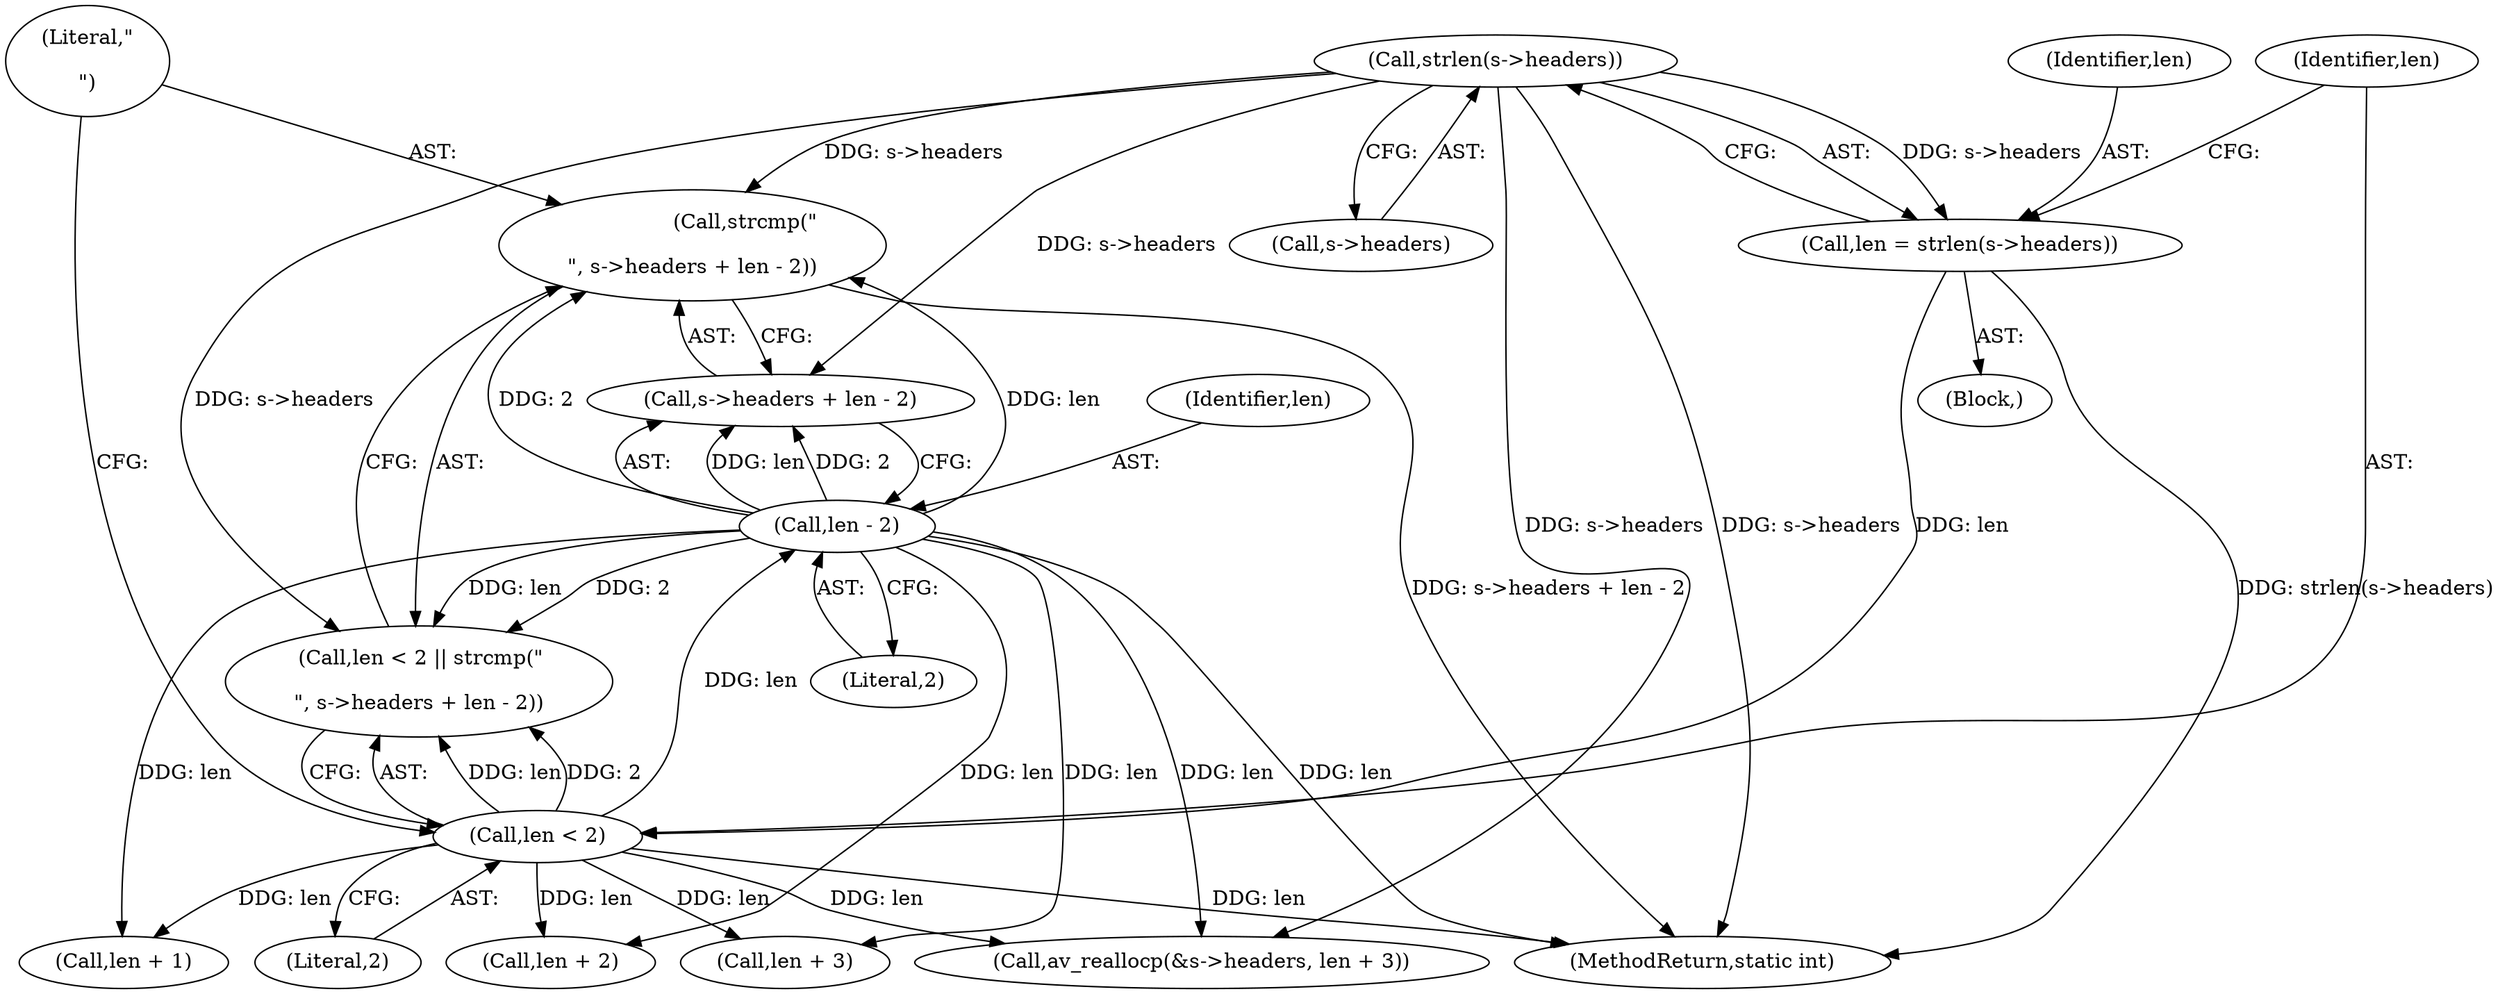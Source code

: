 digraph "0_FFmpeg_2a05c8f813de6f2278827734bf8102291e7484aa_1@API" {
"1000176" [label="(Call,strcmp(\"\r\n\", s->headers + len - 2))"];
"1000167" [label="(Call,strlen(s->headers))"];
"1000182" [label="(Call,len - 2)"];
"1000173" [label="(Call,len < 2)"];
"1000165" [label="(Call,len = strlen(s->headers))"];
"1000166" [label="(Identifier,len)"];
"1000163" [label="(Block,)"];
"1000178" [label="(Call,s->headers + len - 2)"];
"1000177" [label="(Literal,\"\r\n\")"];
"1000165" [label="(Call,len = strlen(s->headers))"];
"1000183" [label="(Identifier,len)"];
"1000175" [label="(Literal,2)"];
"1000168" [label="(Call,s->headers)"];
"1000182" [label="(Call,len - 2)"];
"1000197" [label="(Call,len + 3)"];
"1000184" [label="(Literal,2)"];
"1000173" [label="(Call,len < 2)"];
"1000167" [label="(Call,strlen(s->headers))"];
"1000258" [label="(MethodReturn,static int)"];
"1000176" [label="(Call,strcmp(\"\r\n\", s->headers + len - 2))"];
"1000218" [label="(Call,len + 1)"];
"1000192" [label="(Call,av_reallocp(&s->headers, len + 3))"];
"1000174" [label="(Identifier,len)"];
"1000227" [label="(Call,len + 2)"];
"1000172" [label="(Call,len < 2 || strcmp(\"\r\n\", s->headers + len - 2))"];
"1000176" -> "1000172"  [label="AST: "];
"1000176" -> "1000178"  [label="CFG: "];
"1000177" -> "1000176"  [label="AST: "];
"1000178" -> "1000176"  [label="AST: "];
"1000172" -> "1000176"  [label="CFG: "];
"1000176" -> "1000258"  [label="DDG: s->headers + len - 2"];
"1000167" -> "1000176"  [label="DDG: s->headers"];
"1000182" -> "1000176"  [label="DDG: len"];
"1000182" -> "1000176"  [label="DDG: 2"];
"1000167" -> "1000165"  [label="AST: "];
"1000167" -> "1000168"  [label="CFG: "];
"1000168" -> "1000167"  [label="AST: "];
"1000165" -> "1000167"  [label="CFG: "];
"1000167" -> "1000258"  [label="DDG: s->headers"];
"1000167" -> "1000165"  [label="DDG: s->headers"];
"1000167" -> "1000172"  [label="DDG: s->headers"];
"1000167" -> "1000178"  [label="DDG: s->headers"];
"1000167" -> "1000192"  [label="DDG: s->headers"];
"1000182" -> "1000178"  [label="AST: "];
"1000182" -> "1000184"  [label="CFG: "];
"1000183" -> "1000182"  [label="AST: "];
"1000184" -> "1000182"  [label="AST: "];
"1000178" -> "1000182"  [label="CFG: "];
"1000182" -> "1000258"  [label="DDG: len"];
"1000182" -> "1000172"  [label="DDG: len"];
"1000182" -> "1000172"  [label="DDG: 2"];
"1000182" -> "1000178"  [label="DDG: len"];
"1000182" -> "1000178"  [label="DDG: 2"];
"1000173" -> "1000182"  [label="DDG: len"];
"1000182" -> "1000192"  [label="DDG: len"];
"1000182" -> "1000197"  [label="DDG: len"];
"1000182" -> "1000218"  [label="DDG: len"];
"1000182" -> "1000227"  [label="DDG: len"];
"1000173" -> "1000172"  [label="AST: "];
"1000173" -> "1000175"  [label="CFG: "];
"1000174" -> "1000173"  [label="AST: "];
"1000175" -> "1000173"  [label="AST: "];
"1000177" -> "1000173"  [label="CFG: "];
"1000172" -> "1000173"  [label="CFG: "];
"1000173" -> "1000258"  [label="DDG: len"];
"1000173" -> "1000172"  [label="DDG: len"];
"1000173" -> "1000172"  [label="DDG: 2"];
"1000165" -> "1000173"  [label="DDG: len"];
"1000173" -> "1000192"  [label="DDG: len"];
"1000173" -> "1000197"  [label="DDG: len"];
"1000173" -> "1000218"  [label="DDG: len"];
"1000173" -> "1000227"  [label="DDG: len"];
"1000165" -> "1000163"  [label="AST: "];
"1000166" -> "1000165"  [label="AST: "];
"1000174" -> "1000165"  [label="CFG: "];
"1000165" -> "1000258"  [label="DDG: strlen(s->headers)"];
}
